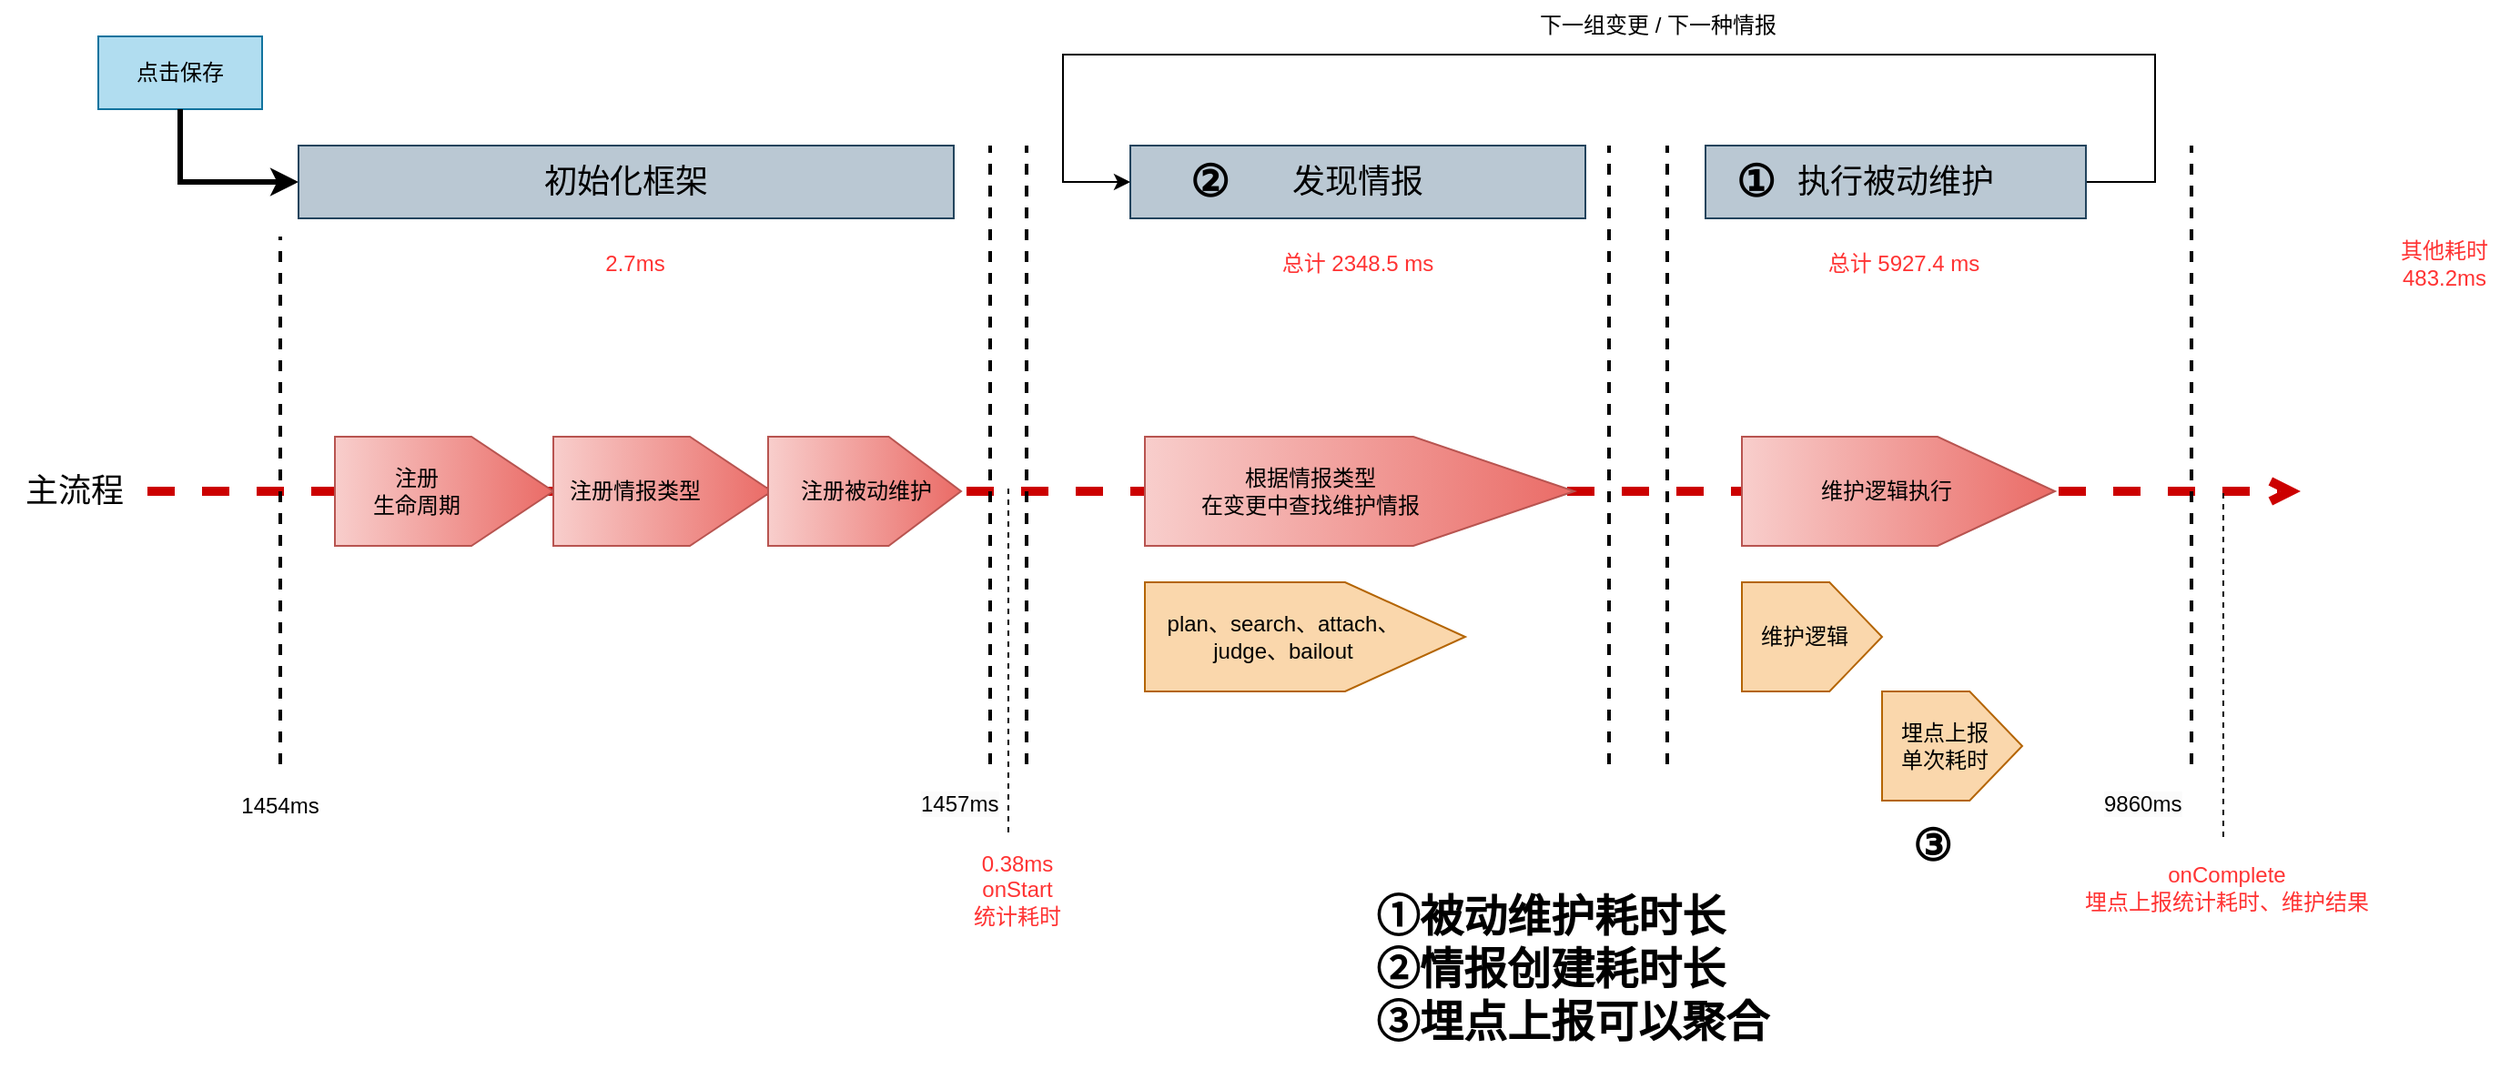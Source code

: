 <mxfile version="22.0.6" type="github">
  <diagram name="第 1 页" id="NlN-oaV5e4OJ7JgvH1-I">
    <mxGraphModel dx="1434" dy="796" grid="1" gridSize="10" guides="1" tooltips="1" connect="1" arrows="1" fold="1" page="1" pageScale="1" pageWidth="827" pageHeight="1169" math="0" shadow="0">
      <root>
        <mxCell id="0" />
        <mxCell id="1" parent="0" />
        <mxCell id="zJNFZbpcUzYXw6sJoN---1" value="点击保存" style="rounded=0;whiteSpace=wrap;html=1;fillColor=#b1ddf0;strokeColor=#10739e;" parent="1" vertex="1">
          <mxGeometry x="110" y="160" width="90" height="40" as="geometry" />
        </mxCell>
        <mxCell id="zJNFZbpcUzYXw6sJoN---2" value="" style="endArrow=classic;html=1;rounded=0;exitX=0.5;exitY=1;exitDx=0;exitDy=0;endFill=1;entryX=0;entryY=0.5;entryDx=0;entryDy=0;strokeWidth=3;" parent="1" source="zJNFZbpcUzYXw6sJoN---1" target="zJNFZbpcUzYXw6sJoN---3" edge="1">
          <mxGeometry width="50" height="50" relative="1" as="geometry">
            <mxPoint x="150" y="230" as="sourcePoint" />
            <mxPoint x="240" y="240" as="targetPoint" />
            <Array as="points">
              <mxPoint x="155" y="240" />
            </Array>
          </mxGeometry>
        </mxCell>
        <mxCell id="zJNFZbpcUzYXw6sJoN---3" value="初始化框架" style="rounded=0;whiteSpace=wrap;html=1;fontSize=18;fillColor=#bac8d3;strokeColor=#23445d;" parent="1" vertex="1">
          <mxGeometry x="220" y="220" width="360" height="40" as="geometry" />
        </mxCell>
        <mxCell id="zJNFZbpcUzYXw6sJoN---5" value="发现情报" style="rounded=0;whiteSpace=wrap;html=1;fontSize=18;fillColor=#bac8d3;strokeColor=#23445d;" parent="1" vertex="1">
          <mxGeometry x="677" y="220" width="250" height="40" as="geometry" />
        </mxCell>
        <mxCell id="zJNFZbpcUzYXw6sJoN---7" value="" style="endArrow=open;dashed=1;html=1;rounded=0;startArrow=none;startFill=0;endFill=0;strokeColor=#CC0000;strokeWidth=5;" parent="1" source="zJNFZbpcUzYXw6sJoN---8" edge="1">
          <mxGeometry width="50" height="50" relative="1" as="geometry">
            <mxPoint x="70" y="410" as="sourcePoint" />
            <mxPoint x="1320" y="410" as="targetPoint" />
          </mxGeometry>
        </mxCell>
        <mxCell id="zJNFZbpcUzYXw6sJoN---9" value="" style="endArrow=none;dashed=1;html=1;rounded=0;" parent="1" target="zJNFZbpcUzYXw6sJoN---8" edge="1">
          <mxGeometry width="50" height="50" relative="1" as="geometry">
            <mxPoint x="57" y="410" as="sourcePoint" />
            <mxPoint x="1017" y="410" as="targetPoint" />
          </mxGeometry>
        </mxCell>
        <mxCell id="zJNFZbpcUzYXw6sJoN---8" value="主流程" style="text;html=1;strokeColor=none;fillColor=none;align=center;verticalAlign=middle;whiteSpace=wrap;rounded=0;spacing=5;fontSize=18;" parent="1" vertex="1">
          <mxGeometry x="57" y="390" width="80" height="40" as="geometry" />
        </mxCell>
        <mxCell id="zJNFZbpcUzYXw6sJoN---10" value="" style="shape=offPageConnector;whiteSpace=wrap;html=1;direction=south;rotation=-180;fillColor=#f8cecc;strokeColor=#b85450;gradientColor=#ea6b66;" parent="1" vertex="1">
          <mxGeometry x="240" y="380" width="120" height="60" as="geometry" />
        </mxCell>
        <mxCell id="zJNFZbpcUzYXw6sJoN---13" value="注册&lt;br&gt;生命周期" style="text;html=1;align=center;verticalAlign=middle;whiteSpace=wrap;rounded=0;" parent="1" vertex="1">
          <mxGeometry x="240" y="395" width="90" height="30" as="geometry" />
        </mxCell>
        <mxCell id="zJNFZbpcUzYXw6sJoN---14" value="" style="shape=offPageConnector;whiteSpace=wrap;html=1;direction=south;rotation=-180;fillColor=#f8cecc;strokeColor=#b85450;gradientColor=#ea6b66;" parent="1" vertex="1">
          <mxGeometry x="360" y="380" width="120" height="60" as="geometry" />
        </mxCell>
        <mxCell id="zJNFZbpcUzYXw6sJoN---15" value="注册情报类型" style="text;html=1;align=center;verticalAlign=middle;whiteSpace=wrap;rounded=0;" parent="1" vertex="1">
          <mxGeometry x="360" y="395" width="90" height="30" as="geometry" />
        </mxCell>
        <mxCell id="zJNFZbpcUzYXw6sJoN---16" value="" style="shape=offPageConnector;whiteSpace=wrap;html=1;direction=south;rotation=-180;fillColor=#f8cecc;strokeColor=#b85450;gradientColor=#ea6b66;" parent="1" vertex="1">
          <mxGeometry x="478" y="380" width="106" height="60" as="geometry" />
        </mxCell>
        <mxCell id="zJNFZbpcUzYXw6sJoN---17" value="注册被动维护" style="text;html=1;align=center;verticalAlign=middle;whiteSpace=wrap;rounded=0;" parent="1" vertex="1">
          <mxGeometry x="490" y="395" width="84" height="30" as="geometry" />
        </mxCell>
        <mxCell id="zJNFZbpcUzYXw6sJoN---18" value="" style="shape=offPageConnector;whiteSpace=wrap;html=1;direction=south;rotation=-180;fillColor=#f8cecc;strokeColor=#b85450;gradientColor=#ea6b66;" parent="1" vertex="1">
          <mxGeometry x="685" y="380" width="236" height="60" as="geometry" />
        </mxCell>
        <mxCell id="zJNFZbpcUzYXw6sJoN---19" value="根据情报类型&lt;br&gt;在变更中查找维护情报" style="text;html=1;align=center;verticalAlign=middle;whiteSpace=wrap;rounded=0;" parent="1" vertex="1">
          <mxGeometry x="685" y="392.5" width="182" height="35" as="geometry" />
        </mxCell>
        <mxCell id="HYtRDiBU0j2kTiGEmcES-20" style="edgeStyle=orthogonalEdgeStyle;rounded=0;orthogonalLoop=1;jettySize=auto;html=1;exitX=1;exitY=0.5;exitDx=0;exitDy=0;entryX=0;entryY=0.5;entryDx=0;entryDy=0;" edge="1" parent="1" source="zJNFZbpcUzYXw6sJoN---26" target="zJNFZbpcUzYXw6sJoN---5">
          <mxGeometry relative="1" as="geometry">
            <Array as="points">
              <mxPoint x="1240" y="240" />
              <mxPoint x="1240" y="170" />
              <mxPoint x="640" y="170" />
              <mxPoint x="640" y="240" />
            </Array>
          </mxGeometry>
        </mxCell>
        <mxCell id="zJNFZbpcUzYXw6sJoN---26" value="执行被动维护" style="rounded=0;whiteSpace=wrap;html=1;fontSize=18;fillColor=#bac8d3;strokeColor=#23445d;" parent="1" vertex="1">
          <mxGeometry x="993" y="220" width="209" height="40" as="geometry" />
        </mxCell>
        <mxCell id="zJNFZbpcUzYXw6sJoN---27" value="" style="shape=offPageConnector;whiteSpace=wrap;html=1;direction=south;rotation=-180;fillColor=#f8cecc;strokeColor=#b85450;gradientColor=#ea6b66;" parent="1" vertex="1">
          <mxGeometry x="1013" y="380" width="172" height="60" as="geometry" />
        </mxCell>
        <mxCell id="zJNFZbpcUzYXw6sJoN---28" value="维护逻辑执行" style="text;html=1;align=center;verticalAlign=middle;whiteSpace=wrap;rounded=0;" parent="1" vertex="1">
          <mxGeometry x="1013" y="392.5" width="159" height="35" as="geometry" />
        </mxCell>
        <mxCell id="zJNFZbpcUzYXw6sJoN---50" value="" style="endArrow=none;dashed=1;html=1;rounded=0;strokeWidth=2;" parent="1" edge="1">
          <mxGeometry width="50" height="50" relative="1" as="geometry">
            <mxPoint x="210" y="560" as="sourcePoint" />
            <mxPoint x="210" y="270" as="targetPoint" />
          </mxGeometry>
        </mxCell>
        <mxCell id="zJNFZbpcUzYXw6sJoN---51" value="1454ms" style="text;html=1;strokeColor=none;fillColor=none;align=center;verticalAlign=middle;whiteSpace=wrap;rounded=0;" parent="1" vertex="1">
          <mxGeometry x="180" y="567.5" width="60" height="30" as="geometry" />
        </mxCell>
        <mxCell id="zJNFZbpcUzYXw6sJoN---53" value="&lt;div style=&quot;text-align: center;&quot;&gt;&lt;span style=&quot;background-color: initial;&quot;&gt;下一组变更 / 下一种情报&lt;/span&gt;&lt;/div&gt;" style="text;whiteSpace=wrap;html=1;" parent="1" vertex="1">
          <mxGeometry x="900" y="140" width="170" height="40" as="geometry" />
        </mxCell>
        <mxCell id="zJNFZbpcUzYXw6sJoN---54" value="" style="endArrow=none;dashed=1;html=1;rounded=0;strokeWidth=2;" parent="1" edge="1">
          <mxGeometry width="50" height="50" relative="1" as="geometry">
            <mxPoint x="600" y="560" as="sourcePoint" />
            <mxPoint x="600" y="220" as="targetPoint" />
          </mxGeometry>
        </mxCell>
        <mxCell id="zJNFZbpcUzYXw6sJoN---55" value="" style="endArrow=none;dashed=1;html=1;rounded=0;strokeWidth=2;" parent="1" edge="1">
          <mxGeometry width="50" height="50" relative="1" as="geometry">
            <mxPoint x="972" y="560" as="sourcePoint" />
            <mxPoint x="972" y="220" as="targetPoint" />
          </mxGeometry>
        </mxCell>
        <mxCell id="zJNFZbpcUzYXw6sJoN---57" value="&lt;span style=&quot;color: rgb(0, 0, 0); font-family: Helvetica; font-size: 12px; font-style: normal; font-variant-ligatures: normal; font-variant-caps: normal; font-weight: 400; letter-spacing: normal; orphans: 2; text-align: center; text-indent: 0px; text-transform: none; widows: 2; word-spacing: 0px; -webkit-text-stroke-width: 0px; background-color: rgb(251, 251, 251); text-decoration-thickness: initial; text-decoration-style: initial; text-decoration-color: initial; float: none; display: inline !important;&quot;&gt;1457ms&lt;/span&gt;" style="text;whiteSpace=wrap;html=1;" parent="1" vertex="1">
          <mxGeometry x="560" y="567.5" width="80" height="40" as="geometry" />
        </mxCell>
        <mxCell id="zJNFZbpcUzYXw6sJoN---59" value="&lt;span style=&quot;color: rgb(0, 0, 0); font-family: Helvetica; font-size: 12px; font-style: normal; font-variant-ligatures: normal; font-variant-caps: normal; font-weight: 400; letter-spacing: normal; orphans: 2; text-align: center; text-indent: 0px; text-transform: none; widows: 2; word-spacing: 0px; -webkit-text-stroke-width: 0px; background-color: rgb(251, 251, 251); text-decoration-thickness: initial; text-decoration-style: initial; text-decoration-color: initial; float: none; display: inline !important;&quot;&gt;9860ms&lt;/span&gt;" style="text;whiteSpace=wrap;html=1;" parent="1" vertex="1">
          <mxGeometry x="1210" y="567.5" width="80" height="40" as="geometry" />
        </mxCell>
        <mxCell id="zJNFZbpcUzYXw6sJoN---62" value="" style="endArrow=none;dashed=1;html=1;rounded=0;strokeWidth=2;" parent="1" edge="1">
          <mxGeometry width="50" height="50" relative="1" as="geometry">
            <mxPoint x="1260" y="560" as="sourcePoint" />
            <mxPoint x="1260" y="220" as="targetPoint" />
          </mxGeometry>
        </mxCell>
        <mxCell id="zJNFZbpcUzYXw6sJoN---76" value="2.7ms" style="text;html=1;align=center;verticalAlign=middle;whiteSpace=wrap;rounded=0;fontColor=#FF3333;" parent="1" vertex="1">
          <mxGeometry x="375" y="270" width="60" height="30" as="geometry" />
        </mxCell>
        <mxCell id="zJNFZbpcUzYXw6sJoN---77" value="①" style="text;strokeColor=none;fillColor=none;html=1;fontSize=24;fontStyle=1;verticalAlign=middle;align=center;" parent="1" vertex="1">
          <mxGeometry x="970" y="220" width="100" height="40" as="geometry" />
        </mxCell>
        <mxCell id="zJNFZbpcUzYXw6sJoN---79" value="①被动维护耗时长&lt;br&gt;②情报创建耗时长&lt;br&gt;③埋点上报可以聚合" style="text;strokeColor=none;fillColor=none;html=1;fontSize=24;fontStyle=1;verticalAlign=middle;align=left;labelPosition=center;verticalLabelPosition=middle;" parent="1" vertex="1">
          <mxGeometry x="810" y="607.5" width="333" height="130" as="geometry" />
        </mxCell>
        <mxCell id="zJNFZbpcUzYXw6sJoN---80" value="②" style="text;strokeColor=none;fillColor=none;html=1;fontSize=24;fontStyle=1;verticalAlign=middle;align=center;" parent="1" vertex="1">
          <mxGeometry x="670" y="220" width="100" height="40" as="geometry" />
        </mxCell>
        <mxCell id="HYtRDiBU0j2kTiGEmcES-1" value="" style="shape=offPageConnector;whiteSpace=wrap;html=1;direction=south;rotation=-180;fillColor=#fad7ac;strokeColor=#b46504;" vertex="1" parent="1">
          <mxGeometry x="685" y="460" width="176" height="60" as="geometry" />
        </mxCell>
        <mxCell id="HYtRDiBU0j2kTiGEmcES-2" value="plan、search、attach、judge、bailout" style="text;html=1;strokeColor=none;fillColor=none;align=center;verticalAlign=middle;whiteSpace=wrap;rounded=0;" vertex="1" parent="1">
          <mxGeometry x="685" y="472.5" width="152" height="35" as="geometry" />
        </mxCell>
        <mxCell id="HYtRDiBU0j2kTiGEmcES-9" value="" style="shape=offPageConnector;whiteSpace=wrap;html=1;direction=south;rotation=-180;fillColor=#fad7ac;strokeColor=#b46504;" vertex="1" parent="1">
          <mxGeometry x="1013" y="460" width="77" height="60" as="geometry" />
        </mxCell>
        <mxCell id="HYtRDiBU0j2kTiGEmcES-10" value="维护逻辑" style="text;html=1;strokeColor=none;fillColor=none;align=center;verticalAlign=middle;whiteSpace=wrap;rounded=0;" vertex="1" parent="1">
          <mxGeometry x="1013" y="472.5" width="69" height="35" as="geometry" />
        </mxCell>
        <mxCell id="HYtRDiBU0j2kTiGEmcES-11" value="" style="shape=offPageConnector;whiteSpace=wrap;html=1;direction=south;rotation=-180;fillColor=#fad7ac;strokeColor=#b46504;" vertex="1" parent="1">
          <mxGeometry x="1090" y="520" width="77" height="60" as="geometry" />
        </mxCell>
        <mxCell id="HYtRDiBU0j2kTiGEmcES-12" value="埋点上报&lt;br&gt;单次耗时" style="text;html=1;strokeColor=none;fillColor=none;align=center;verticalAlign=middle;whiteSpace=wrap;rounded=0;" vertex="1" parent="1">
          <mxGeometry x="1090" y="532.5" width="69" height="35" as="geometry" />
        </mxCell>
        <mxCell id="HYtRDiBU0j2kTiGEmcES-13" value="" style="endArrow=none;dashed=1;html=1;rounded=0;strokeWidth=2;" edge="1" parent="1">
          <mxGeometry width="50" height="50" relative="1" as="geometry">
            <mxPoint x="620" y="560" as="sourcePoint" />
            <mxPoint x="620" y="220" as="targetPoint" />
          </mxGeometry>
        </mxCell>
        <mxCell id="HYtRDiBU0j2kTiGEmcES-14" value="" style="endArrow=none;dashed=1;html=1;rounded=0;strokeWidth=2;" edge="1" parent="1">
          <mxGeometry width="50" height="50" relative="1" as="geometry">
            <mxPoint x="940" y="560" as="sourcePoint" />
            <mxPoint x="940" y="220" as="targetPoint" />
          </mxGeometry>
        </mxCell>
        <mxCell id="HYtRDiBU0j2kTiGEmcES-15" value="" style="endArrow=none;dashed=1;html=1;rounded=0;" edge="1" parent="1">
          <mxGeometry width="50" height="50" relative="1" as="geometry">
            <mxPoint x="610" y="597.5" as="sourcePoint" />
            <mxPoint x="610" y="407.5" as="targetPoint" />
          </mxGeometry>
        </mxCell>
        <mxCell id="HYtRDiBU0j2kTiGEmcES-16" value="0.38ms&lt;br&gt;onStart&lt;br&gt;统计耗时" style="text;html=1;align=center;verticalAlign=middle;whiteSpace=wrap;rounded=0;fontColor=#FF3333;" vertex="1" parent="1">
          <mxGeometry x="570" y="614" width="90" height="30" as="geometry" />
        </mxCell>
        <mxCell id="HYtRDiBU0j2kTiGEmcES-17" value="onComplete&lt;br&gt;埋点上报统计耗时、维护结果" style="text;html=1;align=center;verticalAlign=middle;whiteSpace=wrap;rounded=0;fontColor=#FF3333;" vertex="1" parent="1">
          <mxGeometry x="1190" y="607.5" width="178.5" height="40" as="geometry" />
        </mxCell>
        <mxCell id="HYtRDiBU0j2kTiGEmcES-18" value="" style="endArrow=none;dashed=1;html=1;rounded=0;" edge="1" parent="1">
          <mxGeometry width="50" height="50" relative="1" as="geometry">
            <mxPoint x="1277.5" y="600" as="sourcePoint" />
            <mxPoint x="1277.5" y="410" as="targetPoint" />
          </mxGeometry>
        </mxCell>
        <mxCell id="HYtRDiBU0j2kTiGEmcES-19" value="总计 2348.5 ms" style="text;html=1;align=center;verticalAlign=middle;whiteSpace=wrap;rounded=0;fontColor=#FF3333;" vertex="1" parent="1">
          <mxGeometry x="737" y="270" width="130" height="30" as="geometry" />
        </mxCell>
        <mxCell id="HYtRDiBU0j2kTiGEmcES-21" value="总计&amp;nbsp;5927.4 ms" style="text;html=1;align=center;verticalAlign=middle;whiteSpace=wrap;rounded=0;fontColor=#FF3333;" vertex="1" parent="1">
          <mxGeometry x="1037" y="270" width="130" height="30" as="geometry" />
        </mxCell>
        <mxCell id="HYtRDiBU0j2kTiGEmcES-22" value="③" style="text;strokeColor=none;fillColor=none;html=1;fontSize=24;fontStyle=1;verticalAlign=middle;align=center;" vertex="1" parent="1">
          <mxGeometry x="1067" y="585" width="100" height="40" as="geometry" />
        </mxCell>
        <mxCell id="HYtRDiBU0j2kTiGEmcES-23" value="其他耗时483.2ms" style="text;html=1;align=center;verticalAlign=middle;whiteSpace=wrap;rounded=0;fontColor=#FF3333;" vertex="1" parent="1">
          <mxGeometry x="1368.5" y="270" width="60" height="30" as="geometry" />
        </mxCell>
      </root>
    </mxGraphModel>
  </diagram>
</mxfile>
